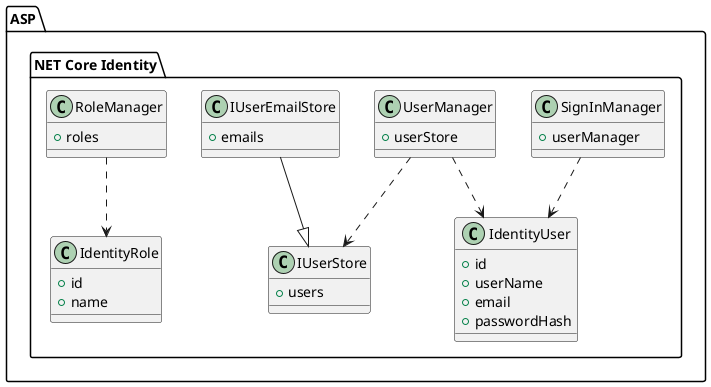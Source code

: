@startuml PM_Model_Technology_ASP_NET_Core_Identity
' PM: Technology ASP.NET Core Identity Model

package "ASP.NET Core Identity" {
    class IdentityUser {
        +id
        +userName
        +email
        +passwordHash
    }
    class IdentityRole {
        +id
        +name
    }
    class SignInManager {
        +userManager
    }
    class UserManager {
        +userStore
    }
    class IUserStore {
        +users
    }
    class IUserEmailStore {
        +emails
    }
    class RoleManager {
        +roles
    }
}

' Relationships
SignInManager ..> IdentityUser
UserManager ..> IdentityUser
UserManager ..> IUserStore
IUserEmailStore --|> IUserStore
RoleManager ..> IdentityRole

@enduml